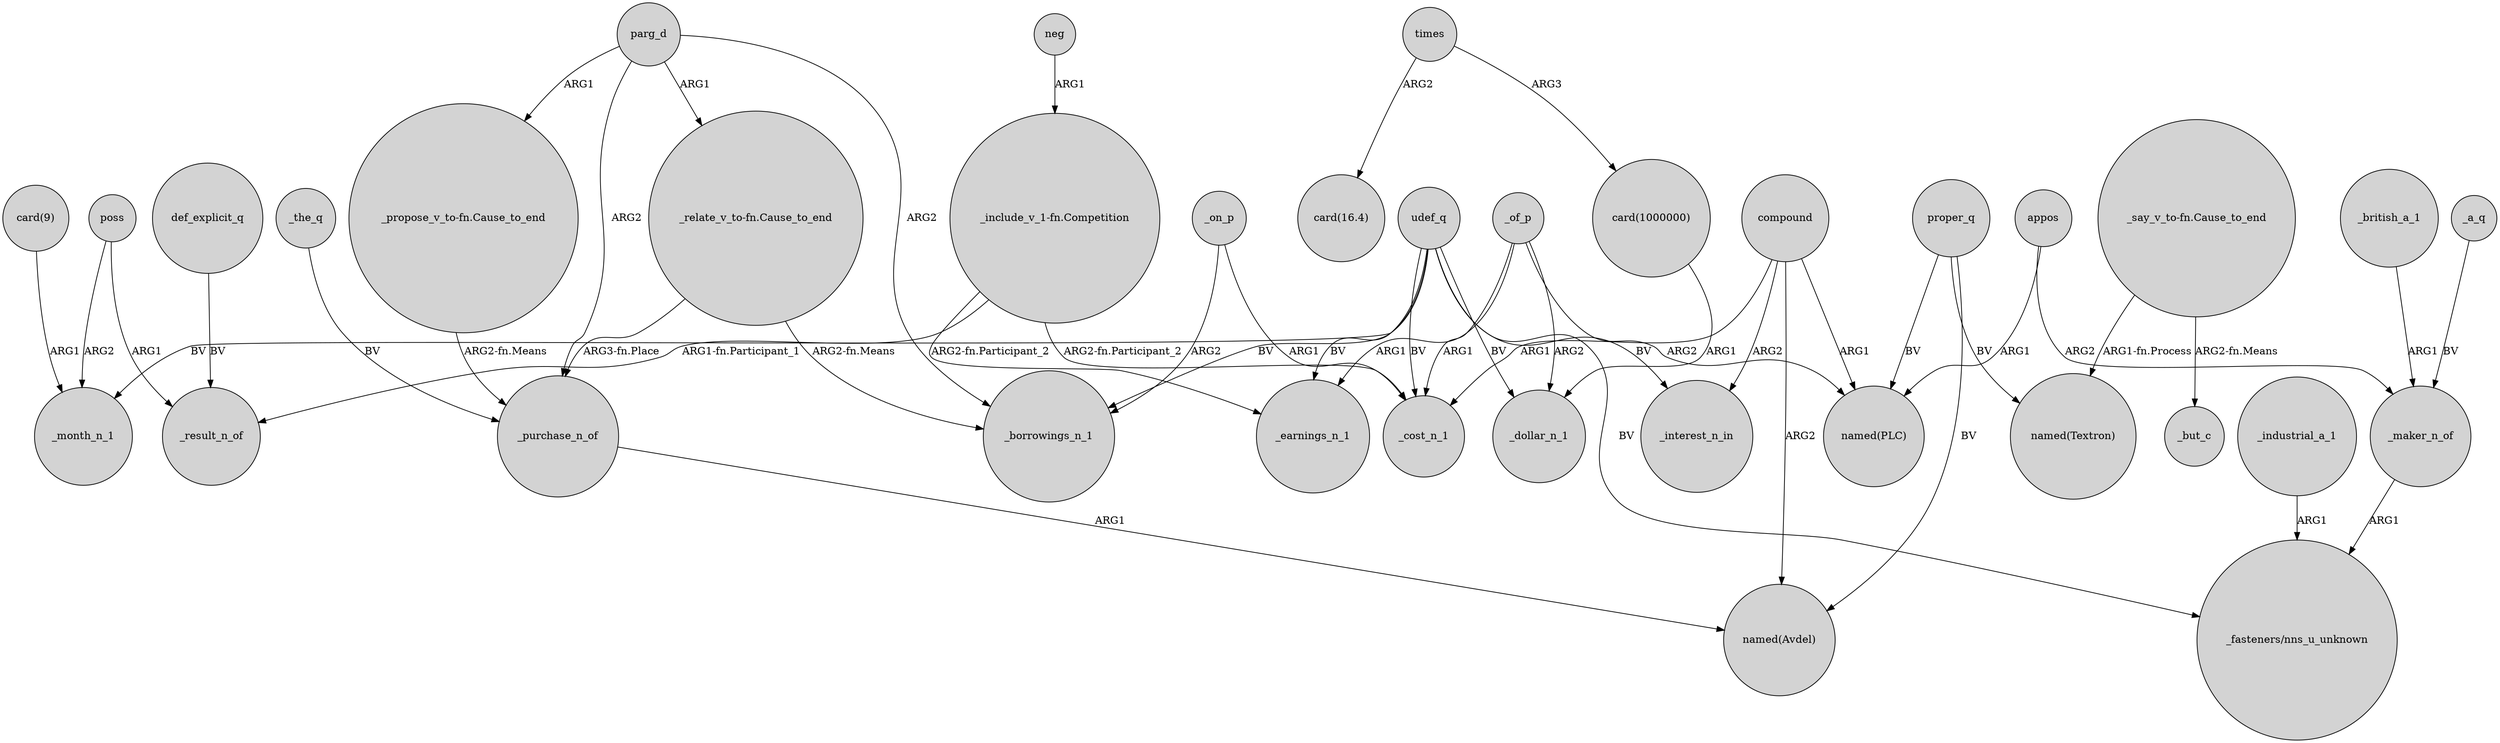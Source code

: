 digraph {
	node [shape=circle style=filled]
	udef_q -> _month_n_1 [label=BV]
	udef_q -> "_fasteners/nns_u_unknown" [label=BV]
	_british_a_1 -> _maker_n_of [label=ARG1]
	"_include_v_1-fn.Competition" -> _result_n_of [label="ARG1-fn.Participant_1"]
	_of_p -> _dollar_n_1 [label=ARG2]
	_on_p -> _borrowings_n_1 [label=ARG2]
	proper_q -> "named(PLC)" [label=BV]
	"_relate_v_to-fn.Cause_to_end" -> _purchase_n_of [label="ARG3-fn.Place"]
	_of_p -> _cost_n_1 [label=ARG1]
	times -> "card(1000000)" [label=ARG3]
	udef_q -> _cost_n_1 [label=BV]
	compound -> "named(PLC)" [label=ARG1]
	"_relate_v_to-fn.Cause_to_end" -> _borrowings_n_1 [label="ARG2-fn.Means"]
	"_include_v_1-fn.Competition" -> _earnings_n_1 [label="ARG2-fn.Participant_2"]
	poss -> _month_n_1 [label=ARG2]
	"_propose_v_to-fn.Cause_to_end" -> _purchase_n_of [label="ARG2-fn.Means"]
	neg -> "_include_v_1-fn.Competition" [label=ARG1]
	parg_d -> "_propose_v_to-fn.Cause_to_end" [label=ARG1]
	parg_d -> "_relate_v_to-fn.Cause_to_end" [label=ARG1]
	proper_q -> "named(Textron)" [label=BV]
	udef_q -> _earnings_n_1 [label=BV]
	_the_q -> _purchase_n_of [label=BV]
	_industrial_a_1 -> "_fasteners/nns_u_unknown" [label=ARG1]
	appos -> _maker_n_of [label=ARG2]
	_of_p -> _earnings_n_1 [label=ARG1]
	"_say_v_to-fn.Cause_to_end" -> "named(Textron)" [label="ARG1-fn.Process"]
	udef_q -> _dollar_n_1 [label=BV]
	"card(1000000)" -> _dollar_n_1 [label=ARG1]
	compound -> "named(Avdel)" [label=ARG2]
	"_say_v_to-fn.Cause_to_end" -> _but_c [label="ARG2-fn.Means"]
	_purchase_n_of -> "named(Avdel)" [label=ARG1]
	udef_q -> _interest_n_in [label=BV]
	def_explicit_q -> _result_n_of [label=BV]
	proper_q -> "named(Avdel)" [label=BV]
	"_include_v_1-fn.Competition" -> _cost_n_1 [label="ARG2-fn.Participant_2"]
	"card(9)" -> _month_n_1 [label=ARG1]
	compound -> _cost_n_1 [label=ARG1]
	_of_p -> "named(PLC)" [label=ARG2]
	times -> "card(16.4)" [label=ARG2]
	_on_p -> _cost_n_1 [label=ARG1]
	appos -> "named(PLC)" [label=ARG1]
	poss -> _result_n_of [label=ARG1]
	udef_q -> _borrowings_n_1 [label=BV]
	_a_q -> _maker_n_of [label=BV]
	parg_d -> _borrowings_n_1 [label=ARG2]
	_maker_n_of -> "_fasteners/nns_u_unknown" [label=ARG1]
	compound -> _interest_n_in [label=ARG2]
	parg_d -> _purchase_n_of [label=ARG2]
}
